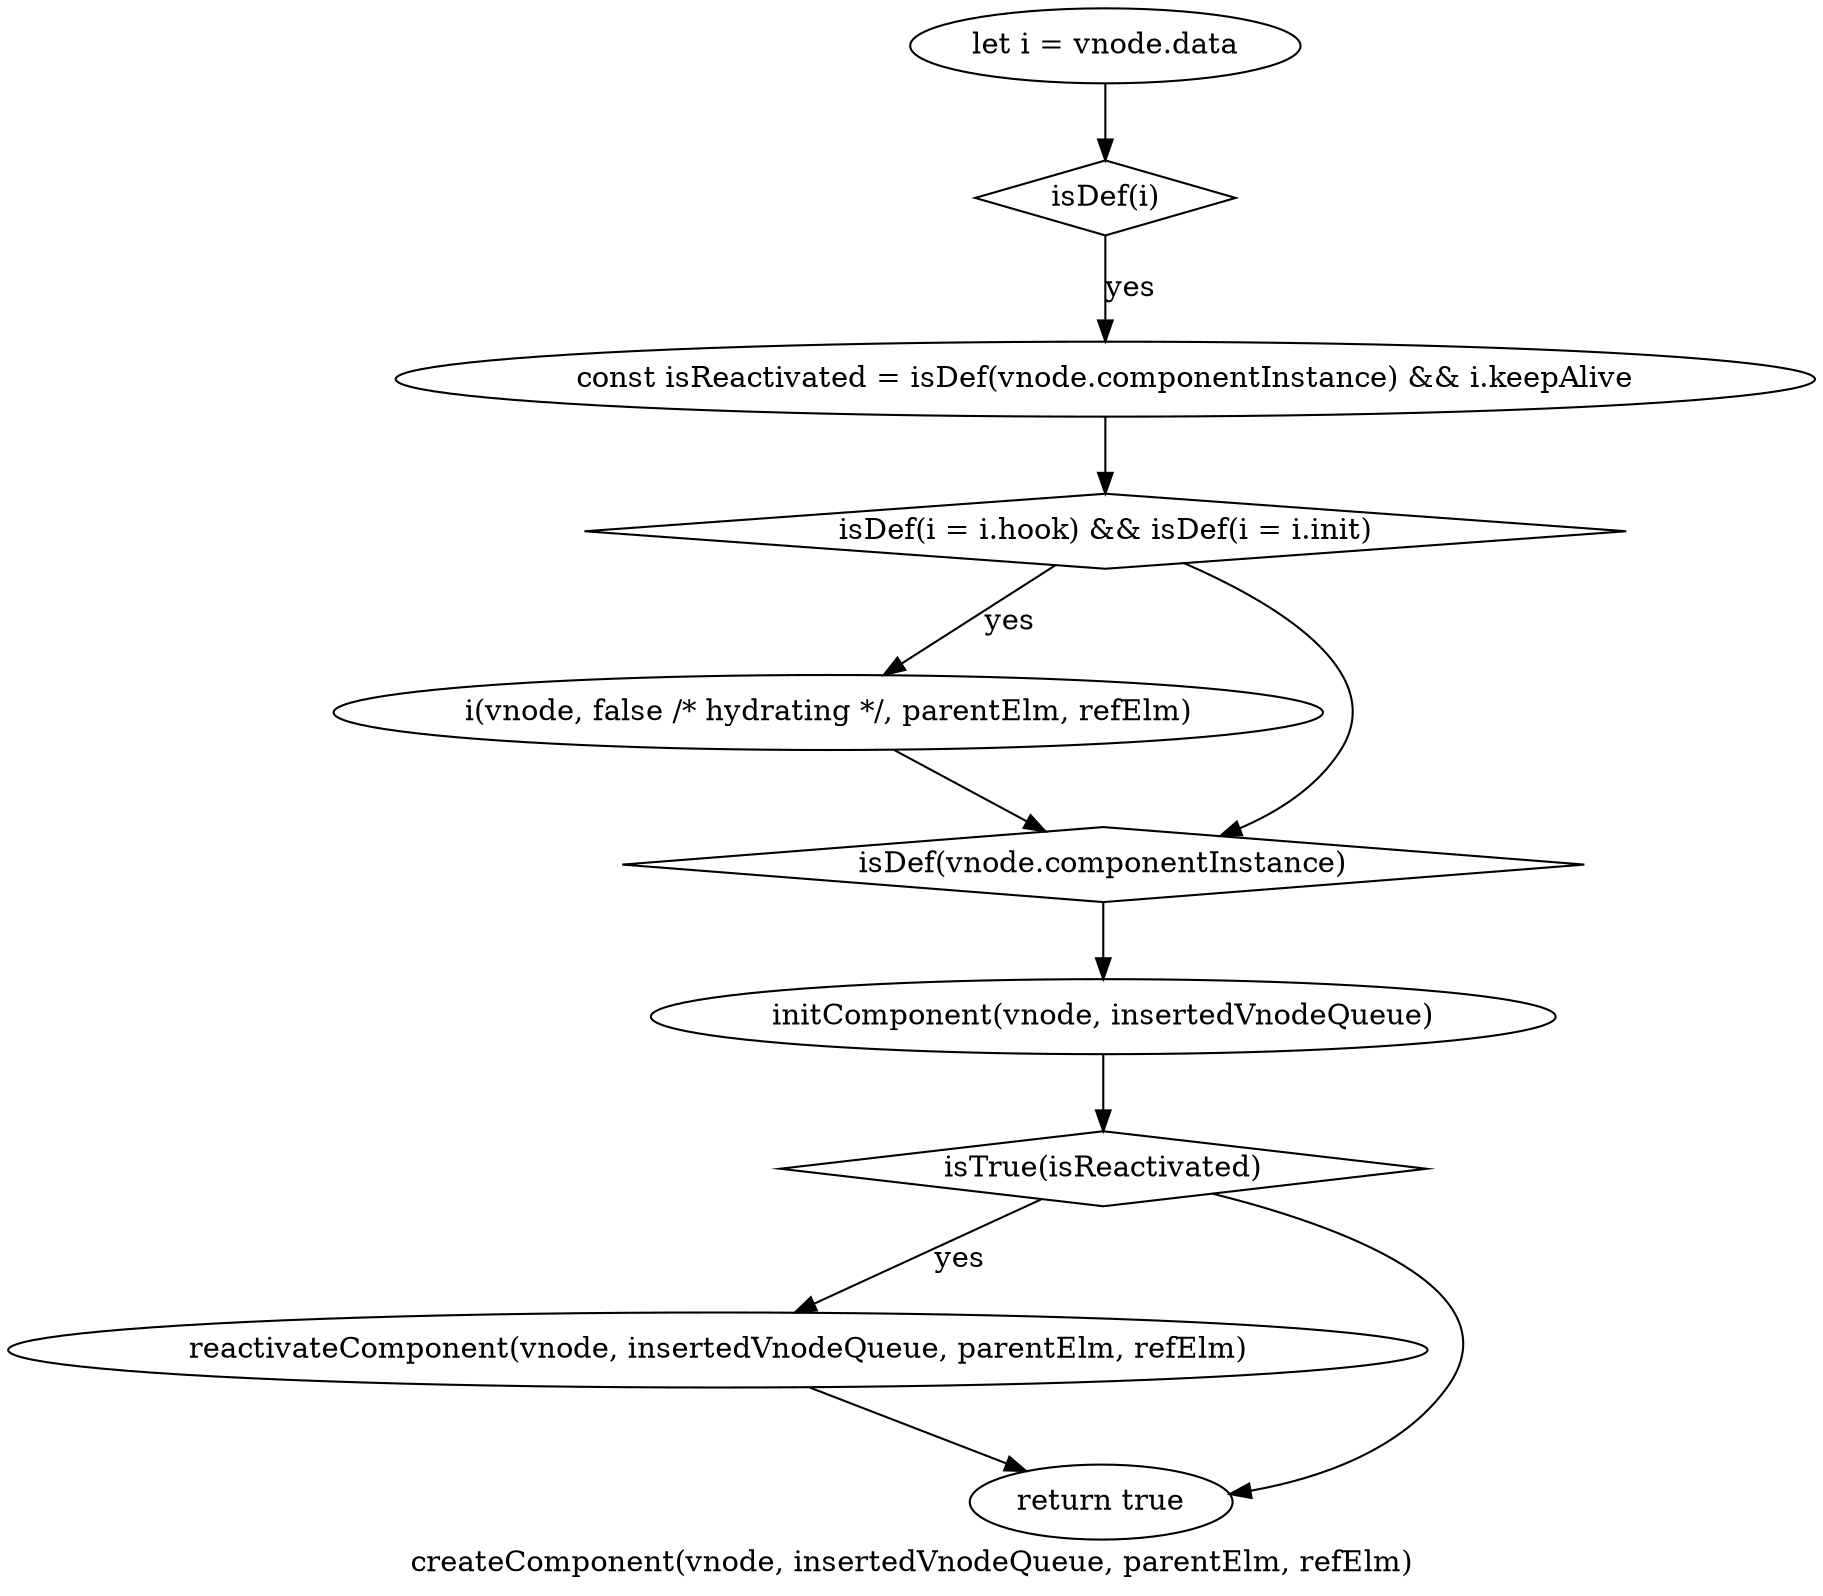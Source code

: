 digraph G {
    label="createComponent(vnode, insertedVnodeQueue, parentElm, refElm)"
    varI [
        label="let i = vnode.data"
    ]
    iIsDef [
        label="isDef(i)"
        shape=diamond
    ]
    varI -> iIsDef
    varIsReactived [
        label="const isReactivated = isDef(vnode.componentInstance) && i.keepAlive"
    ]
    iIsDef -> varIsReactived [label="yes"]
    hookAndInit [
        label="isDef(i = i.hook) && isDef(i = i.init)"
        shape=diamond
    ]
    varIsReactived -> hookAndInit
    callI [
        label="i(vnode, false /* hydrating */, parentElm, refElm)"
    ]
    hookAndInit -> callI [label="yes"]
    componentInstanceIsDef [
        label="isDef(vnode.componentInstance)"
        shape=diamond
    ]
    hookAndInit -> componentInstanceIsDef
    callI -> componentInstanceIsDef
    initComponent [
        label="initComponent(vnode, insertedVnodeQueue)"
    ]
    componentInstanceIsDef -> initComponent
    isReactivatedIsTrue [
        label="isTrue(isReactivated)"
        shape=diamond
    ]
    initComponent -> isReactivatedIsTrue
    reactivateComponent [
        label="reactivateComponent(vnode, insertedVnodeQueue, parentElm, refElm)"
    ]
    isReactivatedIsTrue -> reactivateComponent [label="yes"]
    returnTrue [
        label="return true"
    ]
    reactivateComponent -> returnTrue
    isReactivatedIsTrue -> returnTrue
}
